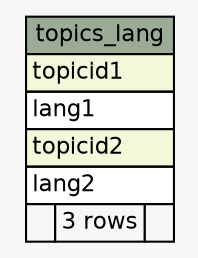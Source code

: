 // dot 2.38.0 on Mac OS X 10.9.4
// SchemaSpy rev 590
digraph "topics_lang" {
  graph [
    rankdir="RL"
    bgcolor="#f7f7f7"
    nodesep="0.18"
    ranksep="0.46"
    fontname="Helvetica"
    fontsize="11"
  ];
  node [
    fontname="Helvetica"
    fontsize="11"
    shape="plaintext"
  ];
  edge [
    arrowsize="0.8"
  ];
  "topics_lang" [
    label=<
    <TABLE BORDER="0" CELLBORDER="1" CELLSPACING="0" BGCOLOR="#ffffff">
      <TR><TD COLSPAN="3" BGCOLOR="#9bab96" ALIGN="CENTER">topics_lang</TD></TR>
      <TR><TD PORT="topicid1" COLSPAN="3" BGCOLOR="#f4f7da" ALIGN="LEFT">topicid1</TD></TR>
      <TR><TD PORT="lang1" COLSPAN="3" ALIGN="LEFT">lang1</TD></TR>
      <TR><TD PORT="topicid2" COLSPAN="3" BGCOLOR="#f4f7da" ALIGN="LEFT">topicid2</TD></TR>
      <TR><TD PORT="lang2" COLSPAN="3" ALIGN="LEFT">lang2</TD></TR>
      <TR><TD ALIGN="LEFT" BGCOLOR="#f7f7f7">  </TD><TD ALIGN="RIGHT" BGCOLOR="#f7f7f7">3 rows</TD><TD ALIGN="RIGHT" BGCOLOR="#f7f7f7">  </TD></TR>
    </TABLE>>
    URL="tables/topics_lang.html"
    tooltip="topics_lang"
  ];
}
